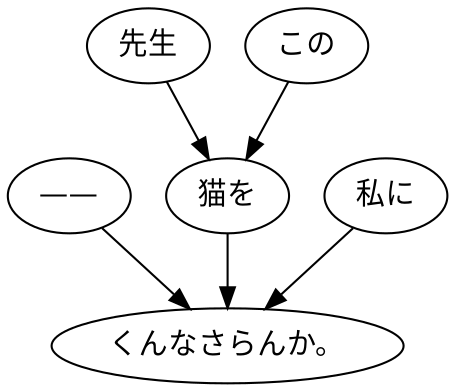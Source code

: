 digraph graph3084 {
	node0 [label="——"];
	node1 [label="先生"];
	node2 [label="この"];
	node3 [label="猫を"];
	node4 [label="私に"];
	node5 [label="くんなさらんか。"];
	node0 -> node5;
	node1 -> node3;
	node2 -> node3;
	node3 -> node5;
	node4 -> node5;
}

